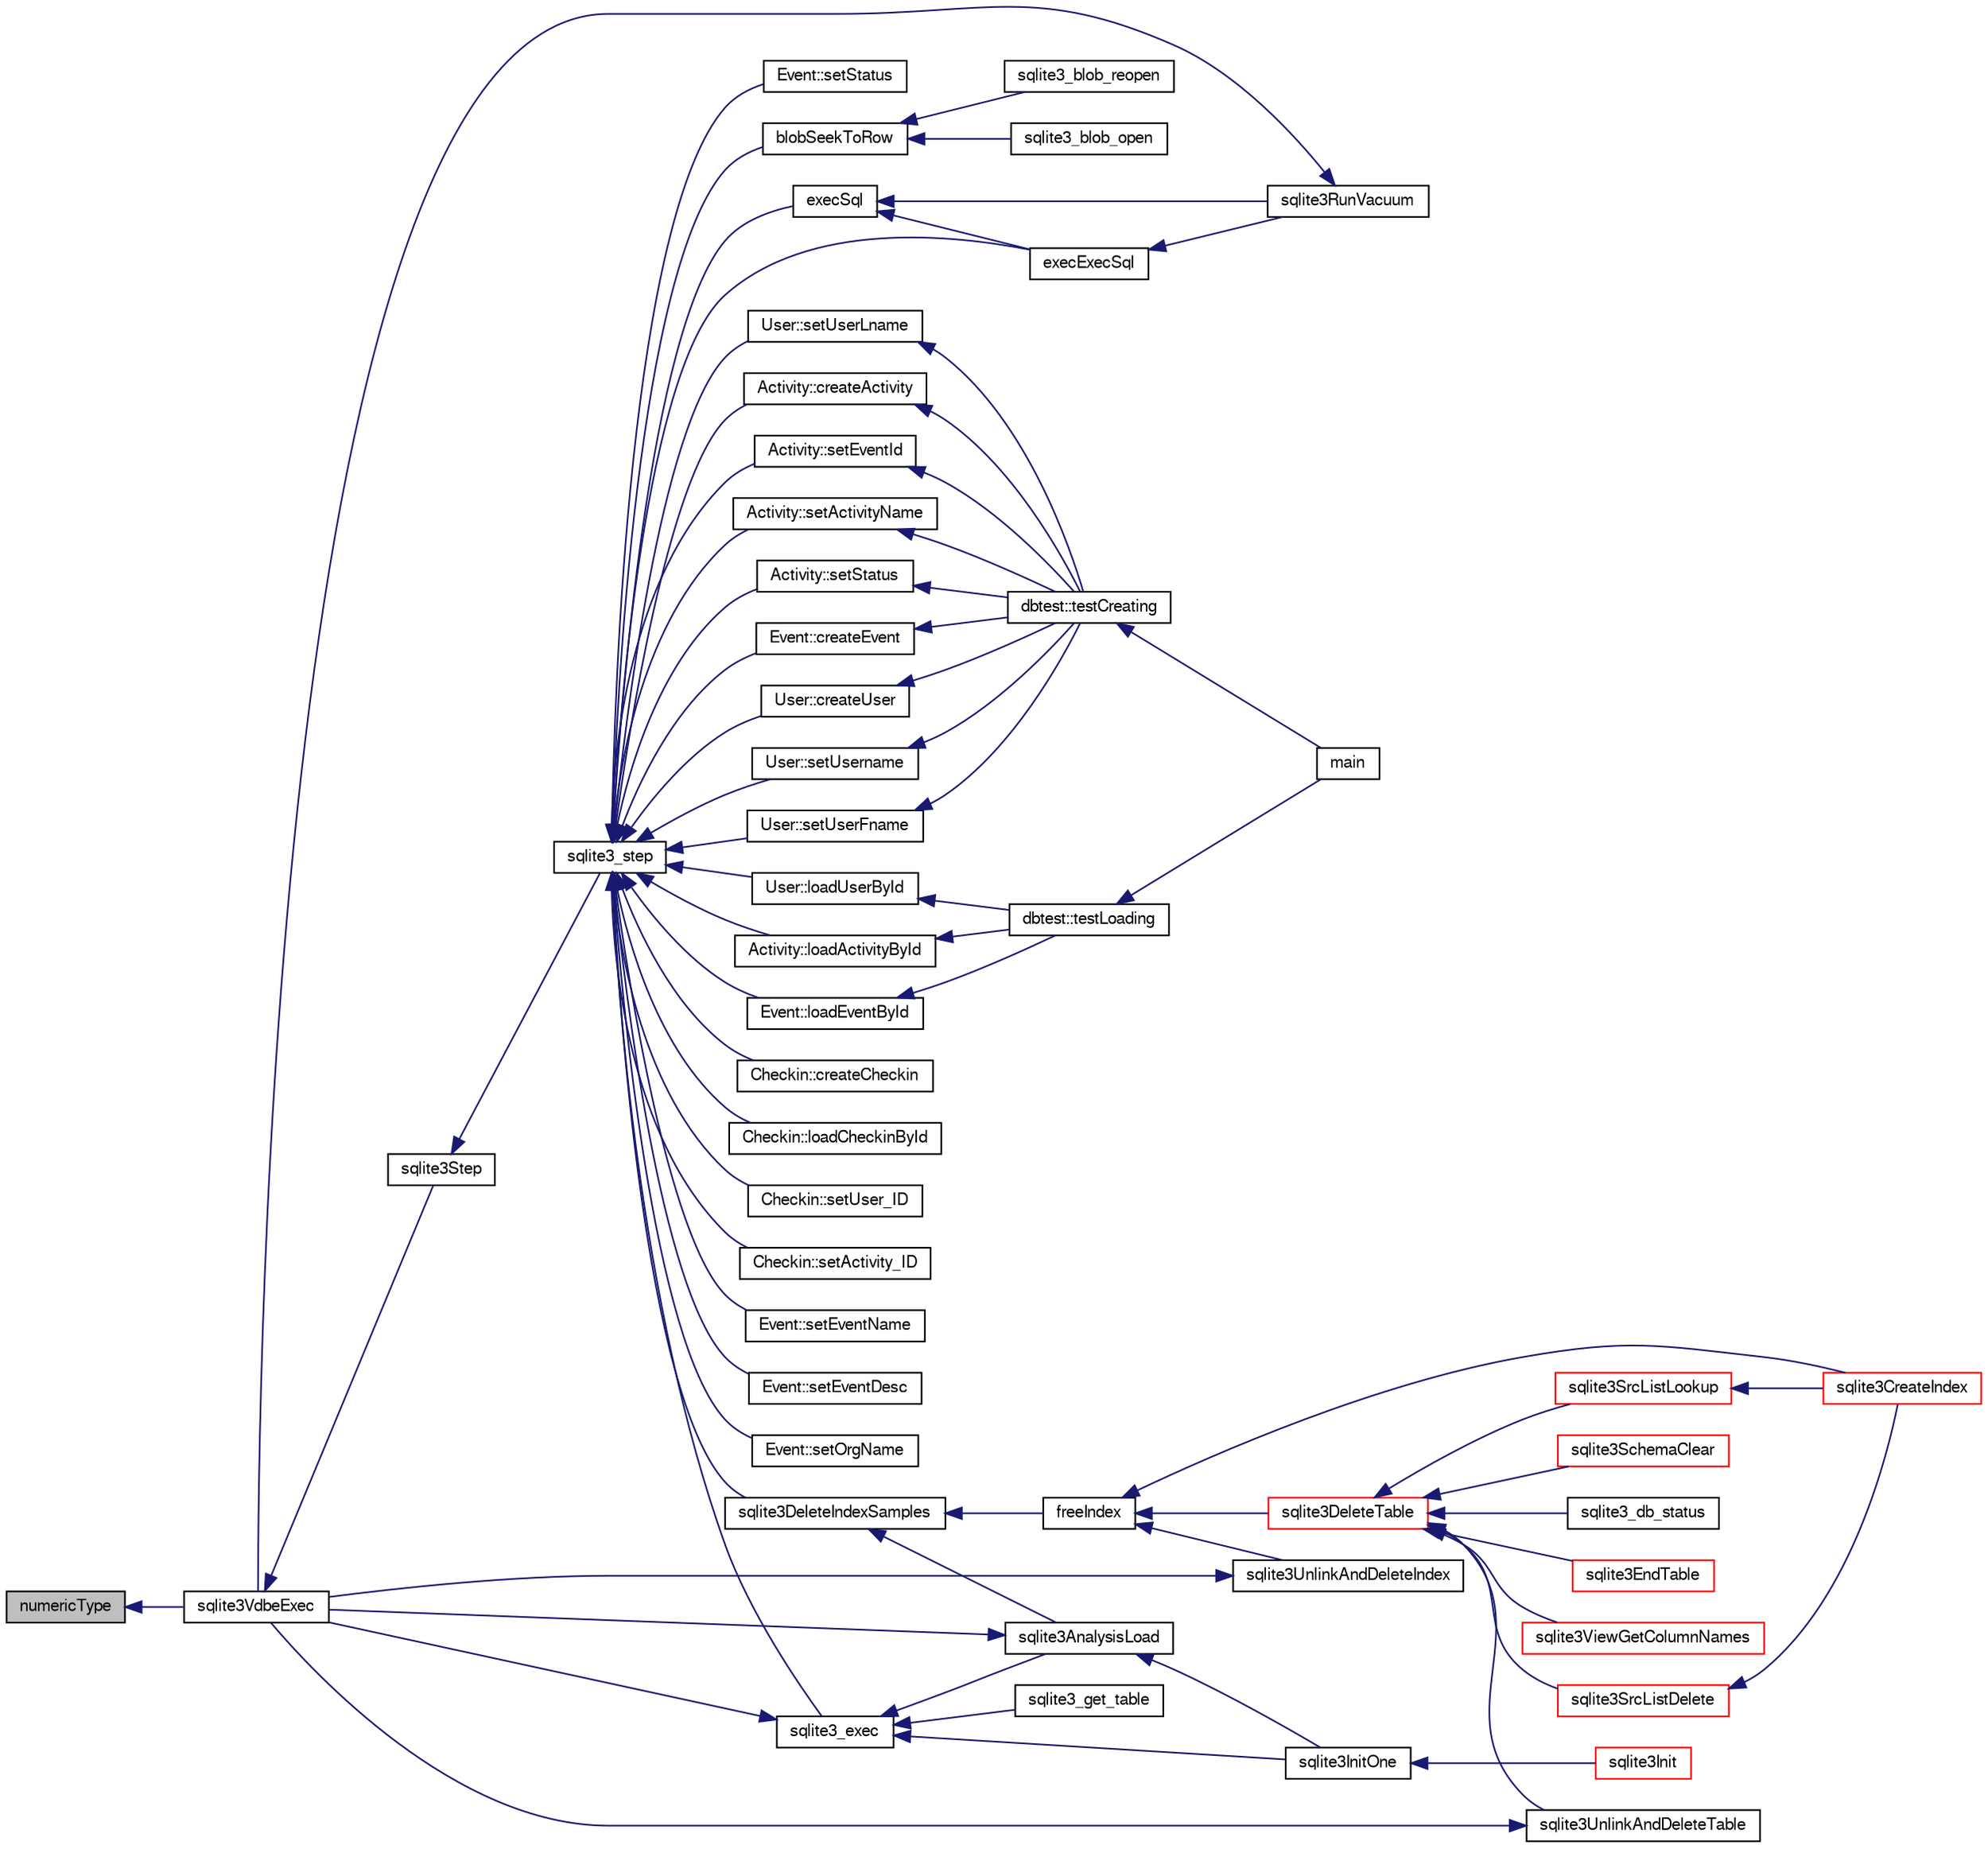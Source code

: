 digraph "numericType"
{
  edge [fontname="FreeSans",fontsize="10",labelfontname="FreeSans",labelfontsize="10"];
  node [fontname="FreeSans",fontsize="10",shape=record];
  rankdir="LR";
  Node186001 [label="numericType",height=0.2,width=0.4,color="black", fillcolor="grey75", style="filled", fontcolor="black"];
  Node186001 -> Node186002 [dir="back",color="midnightblue",fontsize="10",style="solid",fontname="FreeSans"];
  Node186002 [label="sqlite3VdbeExec",height=0.2,width=0.4,color="black", fillcolor="white", style="filled",URL="$sqlite3_8c.html#a8ce40a614bdc56719c4d642b1e4dfb21"];
  Node186002 -> Node186003 [dir="back",color="midnightblue",fontsize="10",style="solid",fontname="FreeSans"];
  Node186003 [label="sqlite3Step",height=0.2,width=0.4,color="black", fillcolor="white", style="filled",URL="$sqlite3_8c.html#a3f2872e873e2758a4beedad1d5113554"];
  Node186003 -> Node186004 [dir="back",color="midnightblue",fontsize="10",style="solid",fontname="FreeSans"];
  Node186004 [label="sqlite3_step",height=0.2,width=0.4,color="black", fillcolor="white", style="filled",URL="$sqlite3_8h.html#ac1e491ce36b7471eb28387f7d3c74334"];
  Node186004 -> Node186005 [dir="back",color="midnightblue",fontsize="10",style="solid",fontname="FreeSans"];
  Node186005 [label="Activity::createActivity",height=0.2,width=0.4,color="black", fillcolor="white", style="filled",URL="$classActivity.html#a813cc5e52c14ab49b39014c134e3425b"];
  Node186005 -> Node186006 [dir="back",color="midnightblue",fontsize="10",style="solid",fontname="FreeSans"];
  Node186006 [label="dbtest::testCreating",height=0.2,width=0.4,color="black", fillcolor="white", style="filled",URL="$classdbtest.html#a8193e88a7df657069c8a6bd09c8243b7"];
  Node186006 -> Node186007 [dir="back",color="midnightblue",fontsize="10",style="solid",fontname="FreeSans"];
  Node186007 [label="main",height=0.2,width=0.4,color="black", fillcolor="white", style="filled",URL="$test_8cpp.html#ae66f6b31b5ad750f1fe042a706a4e3d4"];
  Node186004 -> Node186008 [dir="back",color="midnightblue",fontsize="10",style="solid",fontname="FreeSans"];
  Node186008 [label="Activity::loadActivityById",height=0.2,width=0.4,color="black", fillcolor="white", style="filled",URL="$classActivity.html#abe4ffb4f08a47212ebf9013259d9e7fd"];
  Node186008 -> Node186009 [dir="back",color="midnightblue",fontsize="10",style="solid",fontname="FreeSans"];
  Node186009 [label="dbtest::testLoading",height=0.2,width=0.4,color="black", fillcolor="white", style="filled",URL="$classdbtest.html#a6f98d82a2c8e2b9040848763504ddae1"];
  Node186009 -> Node186007 [dir="back",color="midnightblue",fontsize="10",style="solid",fontname="FreeSans"];
  Node186004 -> Node186010 [dir="back",color="midnightblue",fontsize="10",style="solid",fontname="FreeSans"];
  Node186010 [label="Activity::setEventId",height=0.2,width=0.4,color="black", fillcolor="white", style="filled",URL="$classActivity.html#adb1d0fd0d08f473e068f0a4086bfa9ca"];
  Node186010 -> Node186006 [dir="back",color="midnightblue",fontsize="10",style="solid",fontname="FreeSans"];
  Node186004 -> Node186011 [dir="back",color="midnightblue",fontsize="10",style="solid",fontname="FreeSans"];
  Node186011 [label="Activity::setActivityName",height=0.2,width=0.4,color="black", fillcolor="white", style="filled",URL="$classActivity.html#a62dc3737b33915a36086f9dd26d16a81"];
  Node186011 -> Node186006 [dir="back",color="midnightblue",fontsize="10",style="solid",fontname="FreeSans"];
  Node186004 -> Node186012 [dir="back",color="midnightblue",fontsize="10",style="solid",fontname="FreeSans"];
  Node186012 [label="Activity::setStatus",height=0.2,width=0.4,color="black", fillcolor="white", style="filled",URL="$classActivity.html#af618135a7738f4d2a7ee147a8ef912ea"];
  Node186012 -> Node186006 [dir="back",color="midnightblue",fontsize="10",style="solid",fontname="FreeSans"];
  Node186004 -> Node186013 [dir="back",color="midnightblue",fontsize="10",style="solid",fontname="FreeSans"];
  Node186013 [label="Checkin::createCheckin",height=0.2,width=0.4,color="black", fillcolor="white", style="filled",URL="$classCheckin.html#a4e40acdf7fff0e607f6de4f24f3a163c"];
  Node186004 -> Node186014 [dir="back",color="midnightblue",fontsize="10",style="solid",fontname="FreeSans"];
  Node186014 [label="Checkin::loadCheckinById",height=0.2,width=0.4,color="black", fillcolor="white", style="filled",URL="$classCheckin.html#a3461f70ea6c68475225f2a07f78a21e0"];
  Node186004 -> Node186015 [dir="back",color="midnightblue",fontsize="10",style="solid",fontname="FreeSans"];
  Node186015 [label="Checkin::setUser_ID",height=0.2,width=0.4,color="black", fillcolor="white", style="filled",URL="$classCheckin.html#a76ab640f4f912876dbebf183db5359c6"];
  Node186004 -> Node186016 [dir="back",color="midnightblue",fontsize="10",style="solid",fontname="FreeSans"];
  Node186016 [label="Checkin::setActivity_ID",height=0.2,width=0.4,color="black", fillcolor="white", style="filled",URL="$classCheckin.html#ab2ff3ec2604ec73a42af25874a00b232"];
  Node186004 -> Node186017 [dir="back",color="midnightblue",fontsize="10",style="solid",fontname="FreeSans"];
  Node186017 [label="Event::createEvent",height=0.2,width=0.4,color="black", fillcolor="white", style="filled",URL="$classEvent.html#a77adb9f4a46ffb32c2d931f0691f5903"];
  Node186017 -> Node186006 [dir="back",color="midnightblue",fontsize="10",style="solid",fontname="FreeSans"];
  Node186004 -> Node186018 [dir="back",color="midnightblue",fontsize="10",style="solid",fontname="FreeSans"];
  Node186018 [label="Event::loadEventById",height=0.2,width=0.4,color="black", fillcolor="white", style="filled",URL="$classEvent.html#afa66cea33f722dbeecb69cc98fdea055"];
  Node186018 -> Node186009 [dir="back",color="midnightblue",fontsize="10",style="solid",fontname="FreeSans"];
  Node186004 -> Node186019 [dir="back",color="midnightblue",fontsize="10",style="solid",fontname="FreeSans"];
  Node186019 [label="Event::setEventName",height=0.2,width=0.4,color="black", fillcolor="white", style="filled",URL="$classEvent.html#a10596b6ca077df05184e30d62b08729d"];
  Node186004 -> Node186020 [dir="back",color="midnightblue",fontsize="10",style="solid",fontname="FreeSans"];
  Node186020 [label="Event::setEventDesc",height=0.2,width=0.4,color="black", fillcolor="white", style="filled",URL="$classEvent.html#ae36b8377dcae792f1c5c4726024c981b"];
  Node186004 -> Node186021 [dir="back",color="midnightblue",fontsize="10",style="solid",fontname="FreeSans"];
  Node186021 [label="Event::setOrgName",height=0.2,width=0.4,color="black", fillcolor="white", style="filled",URL="$classEvent.html#a19aac0f776bd764563a54977656cf680"];
  Node186004 -> Node186022 [dir="back",color="midnightblue",fontsize="10",style="solid",fontname="FreeSans"];
  Node186022 [label="Event::setStatus",height=0.2,width=0.4,color="black", fillcolor="white", style="filled",URL="$classEvent.html#ab0a6b9285af0f4172eb841e2b80f8972"];
  Node186004 -> Node186023 [dir="back",color="midnightblue",fontsize="10",style="solid",fontname="FreeSans"];
  Node186023 [label="blobSeekToRow",height=0.2,width=0.4,color="black", fillcolor="white", style="filled",URL="$sqlite3_8c.html#afff57e13332b98c8a44a7cebe38962ab"];
  Node186023 -> Node186024 [dir="back",color="midnightblue",fontsize="10",style="solid",fontname="FreeSans"];
  Node186024 [label="sqlite3_blob_open",height=0.2,width=0.4,color="black", fillcolor="white", style="filled",URL="$sqlite3_8h.html#adb8ad839a5bdd62a43785132bc7dd518"];
  Node186023 -> Node186025 [dir="back",color="midnightblue",fontsize="10",style="solid",fontname="FreeSans"];
  Node186025 [label="sqlite3_blob_reopen",height=0.2,width=0.4,color="black", fillcolor="white", style="filled",URL="$sqlite3_8h.html#abc77c24fdc0150138490359a94360f7e"];
  Node186004 -> Node186026 [dir="back",color="midnightblue",fontsize="10",style="solid",fontname="FreeSans"];
  Node186026 [label="sqlite3DeleteIndexSamples",height=0.2,width=0.4,color="black", fillcolor="white", style="filled",URL="$sqlite3_8c.html#aaeda0302fbf61397ec009f65bed047ef"];
  Node186026 -> Node186027 [dir="back",color="midnightblue",fontsize="10",style="solid",fontname="FreeSans"];
  Node186027 [label="sqlite3AnalysisLoad",height=0.2,width=0.4,color="black", fillcolor="white", style="filled",URL="$sqlite3_8c.html#a48a2301c27e1d3d68708b9b8761b5a01"];
  Node186027 -> Node186002 [dir="back",color="midnightblue",fontsize="10",style="solid",fontname="FreeSans"];
  Node186027 -> Node186028 [dir="back",color="midnightblue",fontsize="10",style="solid",fontname="FreeSans"];
  Node186028 [label="sqlite3InitOne",height=0.2,width=0.4,color="black", fillcolor="white", style="filled",URL="$sqlite3_8c.html#ac4318b25df65269906b0379251fe9b85"];
  Node186028 -> Node186029 [dir="back",color="midnightblue",fontsize="10",style="solid",fontname="FreeSans"];
  Node186029 [label="sqlite3Init",height=0.2,width=0.4,color="red", fillcolor="white", style="filled",URL="$sqlite3_8c.html#aed74e3dc765631a833f522f425ff5a48"];
  Node186026 -> Node186129 [dir="back",color="midnightblue",fontsize="10",style="solid",fontname="FreeSans"];
  Node186129 [label="freeIndex",height=0.2,width=0.4,color="black", fillcolor="white", style="filled",URL="$sqlite3_8c.html#a00907c99c18d5bcb9d0b38c077146c31"];
  Node186129 -> Node186130 [dir="back",color="midnightblue",fontsize="10",style="solid",fontname="FreeSans"];
  Node186130 [label="sqlite3UnlinkAndDeleteIndex",height=0.2,width=0.4,color="black", fillcolor="white", style="filled",URL="$sqlite3_8c.html#a889f2dcb438c56db37a6d61e9f25e244"];
  Node186130 -> Node186002 [dir="back",color="midnightblue",fontsize="10",style="solid",fontname="FreeSans"];
  Node186129 -> Node186131 [dir="back",color="midnightblue",fontsize="10",style="solid",fontname="FreeSans"];
  Node186131 [label="sqlite3DeleteTable",height=0.2,width=0.4,color="red", fillcolor="white", style="filled",URL="$sqlite3_8c.html#a7fd3d507375a381a3807f92735318973"];
  Node186131 -> Node186132 [dir="back",color="midnightblue",fontsize="10",style="solid",fontname="FreeSans"];
  Node186132 [label="sqlite3_db_status",height=0.2,width=0.4,color="black", fillcolor="white", style="filled",URL="$sqlite3_8h.html#ab64e8333313ee2e44116842711818940"];
  Node186131 -> Node186133 [dir="back",color="midnightblue",fontsize="10",style="solid",fontname="FreeSans"];
  Node186133 [label="sqlite3UnlinkAndDeleteTable",height=0.2,width=0.4,color="black", fillcolor="white", style="filled",URL="$sqlite3_8c.html#a9733677716a49de464f86fff164e9a1b"];
  Node186133 -> Node186002 [dir="back",color="midnightblue",fontsize="10",style="solid",fontname="FreeSans"];
  Node186131 -> Node186044 [dir="back",color="midnightblue",fontsize="10",style="solid",fontname="FreeSans"];
  Node186044 [label="sqlite3EndTable",height=0.2,width=0.4,color="red", fillcolor="white", style="filled",URL="$sqlite3_8c.html#a7b5f2c66c0f0b6f819d970ca389768b0"];
  Node186131 -> Node186079 [dir="back",color="midnightblue",fontsize="10",style="solid",fontname="FreeSans"];
  Node186079 [label="sqlite3ViewGetColumnNames",height=0.2,width=0.4,color="red", fillcolor="white", style="filled",URL="$sqlite3_8c.html#aebc7cd8d9e2bd174ae0a60363d3f6ce8"];
  Node186131 -> Node186134 [dir="back",color="midnightblue",fontsize="10",style="solid",fontname="FreeSans"];
  Node186134 [label="sqlite3SrcListDelete",height=0.2,width=0.4,color="red", fillcolor="white", style="filled",URL="$sqlite3_8c.html#acc250a3e5e7fd8889a16a9f28e3e7312"];
  Node186134 -> Node186041 [dir="back",color="midnightblue",fontsize="10",style="solid",fontname="FreeSans"];
  Node186041 [label="sqlite3CreateIndex",height=0.2,width=0.4,color="red", fillcolor="white", style="filled",URL="$sqlite3_8c.html#a8dbe5e590ab6c58a8c45f34f7c81e825"];
  Node186131 -> Node186211 [dir="back",color="midnightblue",fontsize="10",style="solid",fontname="FreeSans"];
  Node186211 [label="sqlite3SchemaClear",height=0.2,width=0.4,color="red", fillcolor="white", style="filled",URL="$sqlite3_8c.html#a927c603430267e42c56ab38ca221322a"];
  Node186131 -> Node186046 [dir="back",color="midnightblue",fontsize="10",style="solid",fontname="FreeSans"];
  Node186046 [label="sqlite3SrcListLookup",height=0.2,width=0.4,color="red", fillcolor="white", style="filled",URL="$sqlite3_8c.html#a6354fab5d5d3aa8a721e43d480c16701"];
  Node186046 -> Node186041 [dir="back",color="midnightblue",fontsize="10",style="solid",fontname="FreeSans"];
  Node186129 -> Node186041 [dir="back",color="midnightblue",fontsize="10",style="solid",fontname="FreeSans"];
  Node186004 -> Node186195 [dir="back",color="midnightblue",fontsize="10",style="solid",fontname="FreeSans"];
  Node186195 [label="sqlite3_exec",height=0.2,width=0.4,color="black", fillcolor="white", style="filled",URL="$sqlite3_8h.html#a97487ec8150e0bcc8fa392ab8f0e24db"];
  Node186195 -> Node186002 [dir="back",color="midnightblue",fontsize="10",style="solid",fontname="FreeSans"];
  Node186195 -> Node186027 [dir="back",color="midnightblue",fontsize="10",style="solid",fontname="FreeSans"];
  Node186195 -> Node186028 [dir="back",color="midnightblue",fontsize="10",style="solid",fontname="FreeSans"];
  Node186195 -> Node186196 [dir="back",color="midnightblue",fontsize="10",style="solid",fontname="FreeSans"];
  Node186196 [label="sqlite3_get_table",height=0.2,width=0.4,color="black", fillcolor="white", style="filled",URL="$sqlite3_8h.html#a5effeac4e12df57beaa35c5be1f61579"];
  Node186004 -> Node186186 [dir="back",color="midnightblue",fontsize="10",style="solid",fontname="FreeSans"];
  Node186186 [label="execSql",height=0.2,width=0.4,color="black", fillcolor="white", style="filled",URL="$sqlite3_8c.html#a7d16651b98a110662f4c265eff0246cb"];
  Node186186 -> Node186187 [dir="back",color="midnightblue",fontsize="10",style="solid",fontname="FreeSans"];
  Node186187 [label="execExecSql",height=0.2,width=0.4,color="black", fillcolor="white", style="filled",URL="$sqlite3_8c.html#ac1be09a6c047f21133d16378d301e0d4"];
  Node186187 -> Node186188 [dir="back",color="midnightblue",fontsize="10",style="solid",fontname="FreeSans"];
  Node186188 [label="sqlite3RunVacuum",height=0.2,width=0.4,color="black", fillcolor="white", style="filled",URL="$sqlite3_8c.html#a5e83ddc7b3e7e8e79ad5d1fc92de1d2f"];
  Node186188 -> Node186002 [dir="back",color="midnightblue",fontsize="10",style="solid",fontname="FreeSans"];
  Node186186 -> Node186188 [dir="back",color="midnightblue",fontsize="10",style="solid",fontname="FreeSans"];
  Node186004 -> Node186187 [dir="back",color="midnightblue",fontsize="10",style="solid",fontname="FreeSans"];
  Node186004 -> Node186189 [dir="back",color="midnightblue",fontsize="10",style="solid",fontname="FreeSans"];
  Node186189 [label="User::createUser",height=0.2,width=0.4,color="black", fillcolor="white", style="filled",URL="$classUser.html#a22ed673939e8cc0a136130b809bba513"];
  Node186189 -> Node186006 [dir="back",color="midnightblue",fontsize="10",style="solid",fontname="FreeSans"];
  Node186004 -> Node186190 [dir="back",color="midnightblue",fontsize="10",style="solid",fontname="FreeSans"];
  Node186190 [label="User::loadUserById",height=0.2,width=0.4,color="black", fillcolor="white", style="filled",URL="$classUser.html#a863377665b7fb83c5547dcf9727f5092"];
  Node186190 -> Node186009 [dir="back",color="midnightblue",fontsize="10",style="solid",fontname="FreeSans"];
  Node186004 -> Node186191 [dir="back",color="midnightblue",fontsize="10",style="solid",fontname="FreeSans"];
  Node186191 [label="User::setUsername",height=0.2,width=0.4,color="black", fillcolor="white", style="filled",URL="$classUser.html#aa0497022a136cb78de785b0a39ae60b1"];
  Node186191 -> Node186006 [dir="back",color="midnightblue",fontsize="10",style="solid",fontname="FreeSans"];
  Node186004 -> Node186192 [dir="back",color="midnightblue",fontsize="10",style="solid",fontname="FreeSans"];
  Node186192 [label="User::setUserFname",height=0.2,width=0.4,color="black", fillcolor="white", style="filled",URL="$classUser.html#a72657eb55cd0ca437b4841a43f19912f"];
  Node186192 -> Node186006 [dir="back",color="midnightblue",fontsize="10",style="solid",fontname="FreeSans"];
  Node186004 -> Node186193 [dir="back",color="midnightblue",fontsize="10",style="solid",fontname="FreeSans"];
  Node186193 [label="User::setUserLname",height=0.2,width=0.4,color="black", fillcolor="white", style="filled",URL="$classUser.html#aa25973387e5afe1aa6f60dd6545e33b5"];
  Node186193 -> Node186006 [dir="back",color="midnightblue",fontsize="10",style="solid",fontname="FreeSans"];
}
